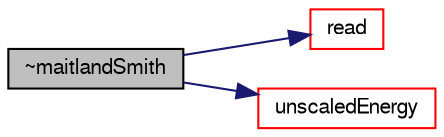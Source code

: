 digraph "~maitlandSmith"
{
  bgcolor="transparent";
  edge [fontname="FreeSans",fontsize="10",labelfontname="FreeSans",labelfontsize="10"];
  node [fontname="FreeSans",fontsize="10",shape=record];
  rankdir="LR";
  Node2 [label="~maitlandSmith",height=0.2,width=0.4,color="black", fillcolor="grey75", style="filled", fontcolor="black"];
  Node2 -> Node3 [color="midnightblue",fontsize="10",style="solid",fontname="FreeSans"];
  Node3 [label="read",height=0.2,width=0.4,color="red",URL="$a24466.html#a646f6b9e314f4e96310c6291a2be3579",tooltip="Read dictionary. "];
  Node2 -> Node307 [color="midnightblue",fontsize="10",style="solid",fontname="FreeSans"];
  Node307 [label="unscaledEnergy",height=0.2,width=0.4,color="red",URL="$a24466.html#a83578b87f1b5c24f33e63b3327599dff"];
}
